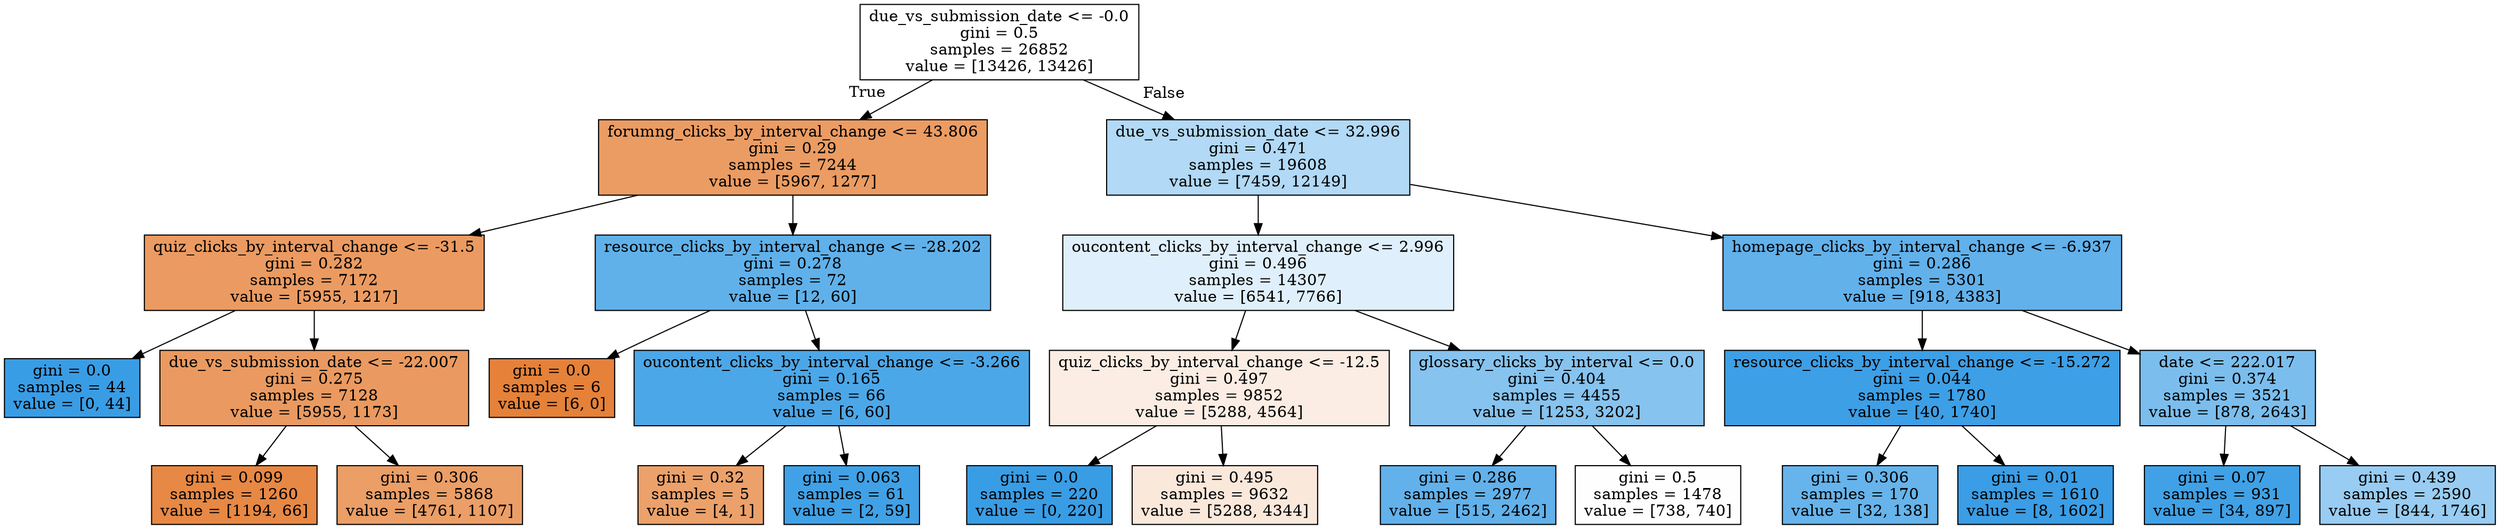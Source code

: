digraph Tree {
node [shape=box, style="filled", color="black"] ;
0 [label="due_vs_submission_date <= -0.0\ngini = 0.5\nsamples = 26852\nvalue = [13426, 13426]", fillcolor="#e5813900"] ;
1 [label="forumng_clicks_by_interval_change <= 43.806\ngini = 0.29\nsamples = 7244\nvalue = [5967, 1277]", fillcolor="#e58139c8"] ;
0 -> 1 [labeldistance=2.5, labelangle=45, headlabel="True"] ;
2 [label="quiz_clicks_by_interval_change <= -31.5\ngini = 0.282\nsamples = 7172\nvalue = [5955, 1217]", fillcolor="#e58139cb"] ;
1 -> 2 ;
3 [label="gini = 0.0\nsamples = 44\nvalue = [0, 44]", fillcolor="#399de5ff"] ;
2 -> 3 ;
4 [label="due_vs_submission_date <= -22.007\ngini = 0.275\nsamples = 7128\nvalue = [5955, 1173]", fillcolor="#e58139cd"] ;
2 -> 4 ;
5 [label="gini = 0.099\nsamples = 1260\nvalue = [1194, 66]", fillcolor="#e58139f1"] ;
4 -> 5 ;
6 [label="gini = 0.306\nsamples = 5868\nvalue = [4761, 1107]", fillcolor="#e58139c4"] ;
4 -> 6 ;
7 [label="resource_clicks_by_interval_change <= -28.202\ngini = 0.278\nsamples = 72\nvalue = [12, 60]", fillcolor="#399de5cc"] ;
1 -> 7 ;
8 [label="gini = 0.0\nsamples = 6\nvalue = [6, 0]", fillcolor="#e58139ff"] ;
7 -> 8 ;
9 [label="oucontent_clicks_by_interval_change <= -3.266\ngini = 0.165\nsamples = 66\nvalue = [6, 60]", fillcolor="#399de5e6"] ;
7 -> 9 ;
10 [label="gini = 0.32\nsamples = 5\nvalue = [4, 1]", fillcolor="#e58139bf"] ;
9 -> 10 ;
11 [label="gini = 0.063\nsamples = 61\nvalue = [2, 59]", fillcolor="#399de5f6"] ;
9 -> 11 ;
12 [label="due_vs_submission_date <= 32.996\ngini = 0.471\nsamples = 19608\nvalue = [7459, 12149]", fillcolor="#399de562"] ;
0 -> 12 [labeldistance=2.5, labelangle=-45, headlabel="False"] ;
13 [label="oucontent_clicks_by_interval_change <= 2.996\ngini = 0.496\nsamples = 14307\nvalue = [6541, 7766]", fillcolor="#399de528"] ;
12 -> 13 ;
14 [label="quiz_clicks_by_interval_change <= -12.5\ngini = 0.497\nsamples = 9852\nvalue = [5288, 4564]", fillcolor="#e5813923"] ;
13 -> 14 ;
15 [label="gini = 0.0\nsamples = 220\nvalue = [0, 220]", fillcolor="#399de5ff"] ;
14 -> 15 ;
16 [label="gini = 0.495\nsamples = 9632\nvalue = [5288, 4344]", fillcolor="#e581392e"] ;
14 -> 16 ;
17 [label="glossary_clicks_by_interval <= 0.0\ngini = 0.404\nsamples = 4455\nvalue = [1253, 3202]", fillcolor="#399de59b"] ;
13 -> 17 ;
18 [label="gini = 0.286\nsamples = 2977\nvalue = [515, 2462]", fillcolor="#399de5ca"] ;
17 -> 18 ;
19 [label="gini = 0.5\nsamples = 1478\nvalue = [738, 740]", fillcolor="#399de501"] ;
17 -> 19 ;
20 [label="homepage_clicks_by_interval_change <= -6.937\ngini = 0.286\nsamples = 5301\nvalue = [918, 4383]", fillcolor="#399de5ca"] ;
12 -> 20 ;
21 [label="resource_clicks_by_interval_change <= -15.272\ngini = 0.044\nsamples = 1780\nvalue = [40, 1740]", fillcolor="#399de5f9"] ;
20 -> 21 ;
22 [label="gini = 0.306\nsamples = 170\nvalue = [32, 138]", fillcolor="#399de5c4"] ;
21 -> 22 ;
23 [label="gini = 0.01\nsamples = 1610\nvalue = [8, 1602]", fillcolor="#399de5fe"] ;
21 -> 23 ;
24 [label="date <= 222.017\ngini = 0.374\nsamples = 3521\nvalue = [878, 2643]", fillcolor="#399de5aa"] ;
20 -> 24 ;
25 [label="gini = 0.07\nsamples = 931\nvalue = [34, 897]", fillcolor="#399de5f5"] ;
24 -> 25 ;
26 [label="gini = 0.439\nsamples = 2590\nvalue = [844, 1746]", fillcolor="#399de584"] ;
24 -> 26 ;
}